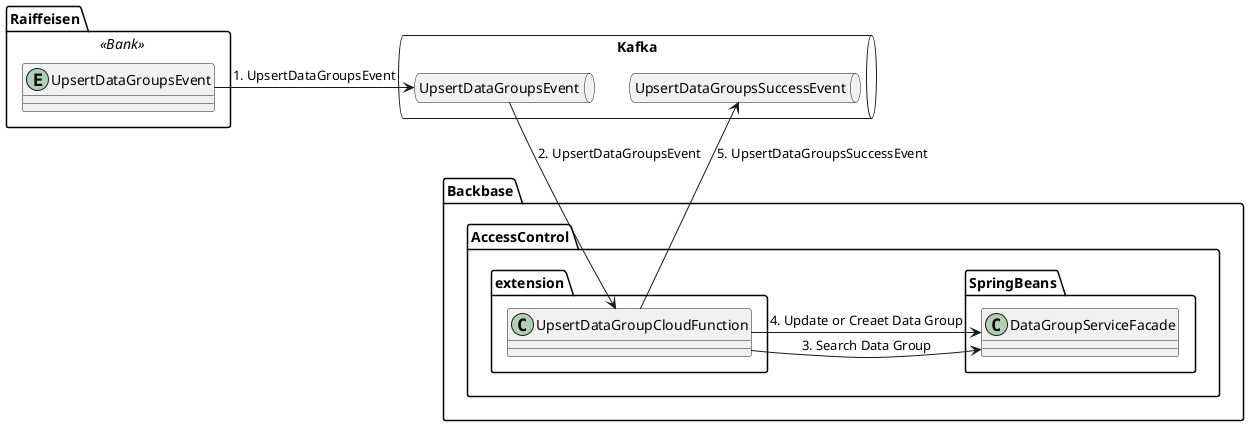 @startuml
package "Kafka" <<queue>> {
  package "UpsertDataGroupsEvent" <<queue>> {
  }
  package "UpsertDataGroupsSuccessEvent" <<queue>> {
  }
}

package "Raiffeisen" <<Bank>> {
  entity UpsertDataGroupsEvent
}

package "Backbase.AccessControl" {
  package "SpringBeans" {
    class DataGroupServiceFacade
  }
  package "extension" {
    class UpsertDataGroupCloudFunction
  }
}

Raiffeisen.UpsertDataGroupsEvent -> Kafka.UpsertDataGroupsEvent: 1. UpsertDataGroupsEvent

Kafka.UpsertDataGroupsEvent --> Backbase.AccessControl.extension.UpsertDataGroupCloudFunction: 2. UpsertDataGroupsEvent

Backbase.AccessControl.extension.UpsertDataGroupCloudFunction -> Backbase.AccessControl.SpringBeans.DataGroupServiceFacade: 3. Search Data Group

Backbase.AccessControl.extension.UpsertDataGroupCloudFunction -> Backbase.AccessControl.SpringBeans.DataGroupServiceFacade: 4. Update or Creaet Data Group

Backbase.AccessControl.extension.UpsertDataGroupCloudFunction --> Kafka.UpsertDataGroupsSuccessEvent: 5. UpsertDataGroupsSuccessEvent
@enduml